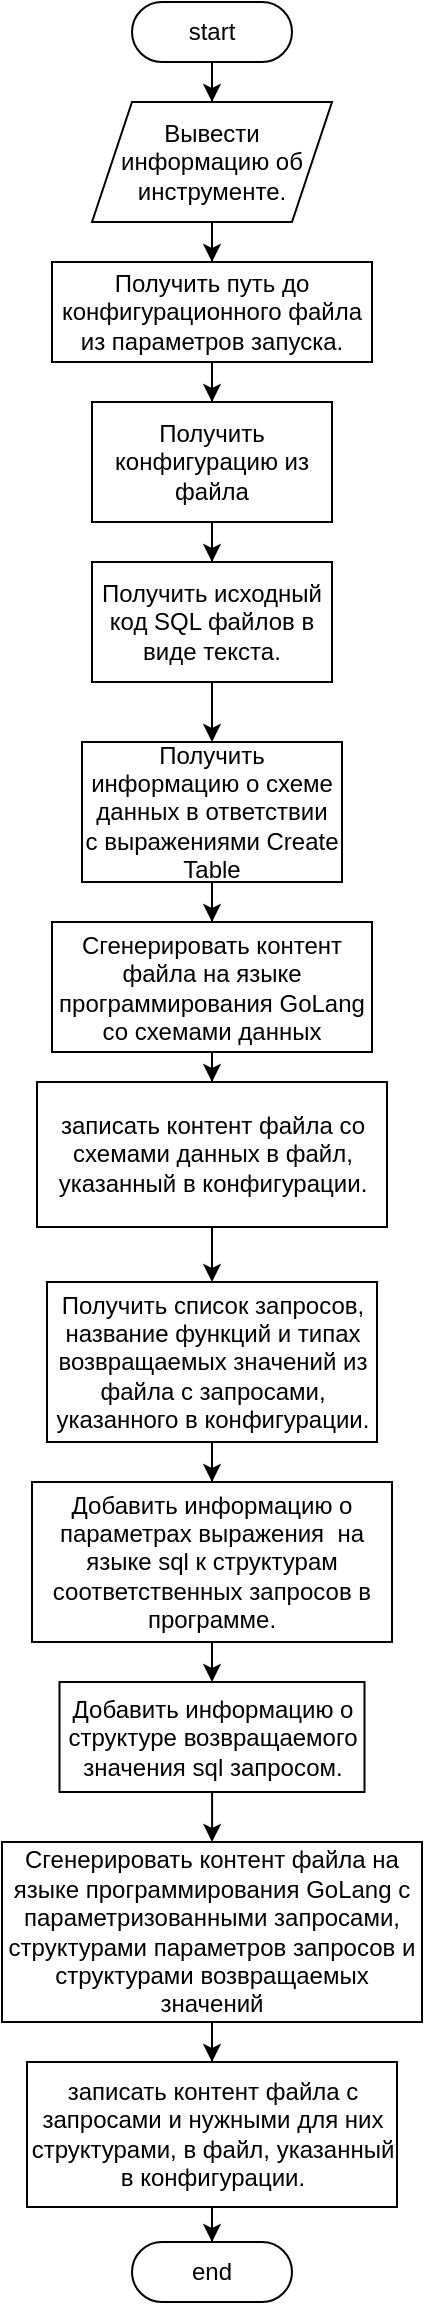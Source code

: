 <mxfile version="26.0.16">
  <diagram name="Page-1" id="SkxLFEz8T39veyb9xA8E">
    <mxGraphModel dx="1858" dy="1571" grid="1" gridSize="10" guides="1" tooltips="1" connect="1" arrows="1" fold="1" page="1" pageScale="1" pageWidth="827" pageHeight="1169" math="0" shadow="0">
      <root>
        <mxCell id="0" />
        <mxCell id="1" parent="0" />
        <mxCell id="70rnCZlW4M4MBb4S41Bu-4" value="" style="edgeStyle=orthogonalEdgeStyle;rounded=0;orthogonalLoop=1;jettySize=auto;html=1;" edge="1" parent="1" source="70rnCZlW4M4MBb4S41Bu-1" target="70rnCZlW4M4MBb4S41Bu-3">
          <mxGeometry relative="1" as="geometry" />
        </mxCell>
        <mxCell id="70rnCZlW4M4MBb4S41Bu-1" value="start" style="html=1;dashed=0;whiteSpace=wrap;shape=mxgraph.dfd.start" vertex="1" parent="1">
          <mxGeometry x="85" y="9" width="80" height="30" as="geometry" />
        </mxCell>
        <mxCell id="70rnCZlW4M4MBb4S41Bu-6" value="" style="edgeStyle=orthogonalEdgeStyle;rounded=0;orthogonalLoop=1;jettySize=auto;html=1;" edge="1" parent="1" source="70rnCZlW4M4MBb4S41Bu-3" target="70rnCZlW4M4MBb4S41Bu-5">
          <mxGeometry relative="1" as="geometry" />
        </mxCell>
        <mxCell id="70rnCZlW4M4MBb4S41Bu-3" value="Вывести информацию об инструменте." style="shape=parallelogram;perimeter=parallelogramPerimeter;whiteSpace=wrap;html=1;fixedSize=1;" vertex="1" parent="1">
          <mxGeometry x="65" y="59" width="120" height="60" as="geometry" />
        </mxCell>
        <mxCell id="70rnCZlW4M4MBb4S41Bu-8" value="" style="edgeStyle=orthogonalEdgeStyle;rounded=0;orthogonalLoop=1;jettySize=auto;html=1;" edge="1" parent="1" source="70rnCZlW4M4MBb4S41Bu-5" target="70rnCZlW4M4MBb4S41Bu-7">
          <mxGeometry relative="1" as="geometry" />
        </mxCell>
        <mxCell id="70rnCZlW4M4MBb4S41Bu-5" value="Получить путь до конфигурационного файла из параметров запуска." style="whiteSpace=wrap;html=1;" vertex="1" parent="1">
          <mxGeometry x="45" y="139" width="160" height="50" as="geometry" />
        </mxCell>
        <mxCell id="70rnCZlW4M4MBb4S41Bu-10" value="" style="edgeStyle=orthogonalEdgeStyle;rounded=0;orthogonalLoop=1;jettySize=auto;html=1;" edge="1" parent="1" source="70rnCZlW4M4MBb4S41Bu-7" target="70rnCZlW4M4MBb4S41Bu-9">
          <mxGeometry relative="1" as="geometry" />
        </mxCell>
        <mxCell id="70rnCZlW4M4MBb4S41Bu-7" value="Получить конфигурацию из файла" style="whiteSpace=wrap;html=1;" vertex="1" parent="1">
          <mxGeometry x="65" y="209" width="120" height="60" as="geometry" />
        </mxCell>
        <mxCell id="70rnCZlW4M4MBb4S41Bu-12" value="" style="edgeStyle=orthogonalEdgeStyle;rounded=0;orthogonalLoop=1;jettySize=auto;html=1;" edge="1" parent="1" source="70rnCZlW4M4MBb4S41Bu-9" target="70rnCZlW4M4MBb4S41Bu-11">
          <mxGeometry relative="1" as="geometry" />
        </mxCell>
        <mxCell id="70rnCZlW4M4MBb4S41Bu-9" value="Получить исходный код SQL файлов в виде текста." style="whiteSpace=wrap;html=1;" vertex="1" parent="1">
          <mxGeometry x="65" y="289" width="120" height="60" as="geometry" />
        </mxCell>
        <mxCell id="70rnCZlW4M4MBb4S41Bu-14" value="" style="edgeStyle=orthogonalEdgeStyle;rounded=0;orthogonalLoop=1;jettySize=auto;html=1;" edge="1" parent="1" source="70rnCZlW4M4MBb4S41Bu-11" target="70rnCZlW4M4MBb4S41Bu-13">
          <mxGeometry relative="1" as="geometry" />
        </mxCell>
        <mxCell id="70rnCZlW4M4MBb4S41Bu-11" value="Получить информацию о схеме данных в ответствии с&amp;nbsp;выражениями Create Table" style="whiteSpace=wrap;html=1;" vertex="1" parent="1">
          <mxGeometry x="60" y="379" width="130" height="70" as="geometry" />
        </mxCell>
        <mxCell id="70rnCZlW4M4MBb4S41Bu-16" value="" style="edgeStyle=orthogonalEdgeStyle;rounded=0;orthogonalLoop=1;jettySize=auto;html=1;" edge="1" parent="1" source="70rnCZlW4M4MBb4S41Bu-13" target="70rnCZlW4M4MBb4S41Bu-15">
          <mxGeometry relative="1" as="geometry" />
        </mxCell>
        <mxCell id="70rnCZlW4M4MBb4S41Bu-13" value="Сгенерировать контент файла на языке программирования GoLang со схемами данных" style="whiteSpace=wrap;html=1;" vertex="1" parent="1">
          <mxGeometry x="45" y="469" width="160" height="65" as="geometry" />
        </mxCell>
        <mxCell id="70rnCZlW4M4MBb4S41Bu-22" value="" style="edgeStyle=orthogonalEdgeStyle;rounded=0;orthogonalLoop=1;jettySize=auto;html=1;" edge="1" parent="1" source="70rnCZlW4M4MBb4S41Bu-15" target="70rnCZlW4M4MBb4S41Bu-19">
          <mxGeometry relative="1" as="geometry" />
        </mxCell>
        <mxCell id="70rnCZlW4M4MBb4S41Bu-15" value="записать контент файла со схемами данных в файл, указанный в конфигурации." style="whiteSpace=wrap;html=1;" vertex="1" parent="1">
          <mxGeometry x="37.5" y="549" width="175" height="72.5" as="geometry" />
        </mxCell>
        <mxCell id="70rnCZlW4M4MBb4S41Bu-18" value="" style="edgeStyle=orthogonalEdgeStyle;rounded=0;orthogonalLoop=1;jettySize=auto;html=1;" edge="1" source="70rnCZlW4M4MBb4S41Bu-20" target="70rnCZlW4M4MBb4S41Bu-21" parent="1">
          <mxGeometry relative="1" as="geometry" />
        </mxCell>
        <mxCell id="70rnCZlW4M4MBb4S41Bu-24" value="" style="edgeStyle=orthogonalEdgeStyle;rounded=0;orthogonalLoop=1;jettySize=auto;html=1;" edge="1" parent="1" source="70rnCZlW4M4MBb4S41Bu-19" target="70rnCZlW4M4MBb4S41Bu-23">
          <mxGeometry relative="1" as="geometry" />
        </mxCell>
        <mxCell id="70rnCZlW4M4MBb4S41Bu-19" value="Получить список запросов, название функций и типах возвращаемых значений из файла с запросами, указанного в конфигурации." style="whiteSpace=wrap;html=1;" vertex="1" parent="1">
          <mxGeometry x="42.5" y="649" width="165" height="80" as="geometry" />
        </mxCell>
        <mxCell id="70rnCZlW4M4MBb4S41Bu-20" value="Сгенерировать контент файла на языке программирования GoLang с параметризованными запросами, структурами параметров запросов и структурами возвращаемых значений" style="whiteSpace=wrap;html=1;" vertex="1" parent="1">
          <mxGeometry x="20" y="929" width="210" height="90" as="geometry" />
        </mxCell>
        <mxCell id="70rnCZlW4M4MBb4S41Bu-31" value="" style="edgeStyle=orthogonalEdgeStyle;rounded=0;orthogonalLoop=1;jettySize=auto;html=1;" edge="1" parent="1" source="70rnCZlW4M4MBb4S41Bu-21" target="70rnCZlW4M4MBb4S41Bu-30">
          <mxGeometry relative="1" as="geometry" />
        </mxCell>
        <mxCell id="70rnCZlW4M4MBb4S41Bu-21" value="записать контент файла с запросами и нужными для них структурами, в файл, указанный в конфигурации." style="whiteSpace=wrap;html=1;" vertex="1" parent="1">
          <mxGeometry x="32.5" y="1039" width="185" height="72.5" as="geometry" />
        </mxCell>
        <mxCell id="70rnCZlW4M4MBb4S41Bu-26" value="" style="edgeStyle=orthogonalEdgeStyle;rounded=0;orthogonalLoop=1;jettySize=auto;html=1;" edge="1" parent="1" source="70rnCZlW4M4MBb4S41Bu-23" target="70rnCZlW4M4MBb4S41Bu-25">
          <mxGeometry relative="1" as="geometry" />
        </mxCell>
        <mxCell id="70rnCZlW4M4MBb4S41Bu-23" value="Добавить информацию о параметрах выражения&amp;nbsp; на языке sql к структурам соответственных запросов в программе." style="whiteSpace=wrap;html=1;" vertex="1" parent="1">
          <mxGeometry x="35" y="749" width="180" height="80" as="geometry" />
        </mxCell>
        <mxCell id="70rnCZlW4M4MBb4S41Bu-27" value="" style="edgeStyle=orthogonalEdgeStyle;rounded=0;orthogonalLoop=1;jettySize=auto;html=1;" edge="1" parent="1" source="70rnCZlW4M4MBb4S41Bu-25" target="70rnCZlW4M4MBb4S41Bu-20">
          <mxGeometry relative="1" as="geometry" />
        </mxCell>
        <mxCell id="70rnCZlW4M4MBb4S41Bu-25" value="Добавить информацию о структуре возвращаемого значения sql запросом." style="whiteSpace=wrap;html=1;" vertex="1" parent="1">
          <mxGeometry x="48.75" y="849" width="152.5" height="55" as="geometry" />
        </mxCell>
        <mxCell id="70rnCZlW4M4MBb4S41Bu-30" value="end" style="html=1;dashed=0;whiteSpace=wrap;shape=mxgraph.dfd.start" vertex="1" parent="1">
          <mxGeometry x="85" y="1129" width="80" height="30" as="geometry" />
        </mxCell>
      </root>
    </mxGraphModel>
  </diagram>
</mxfile>
